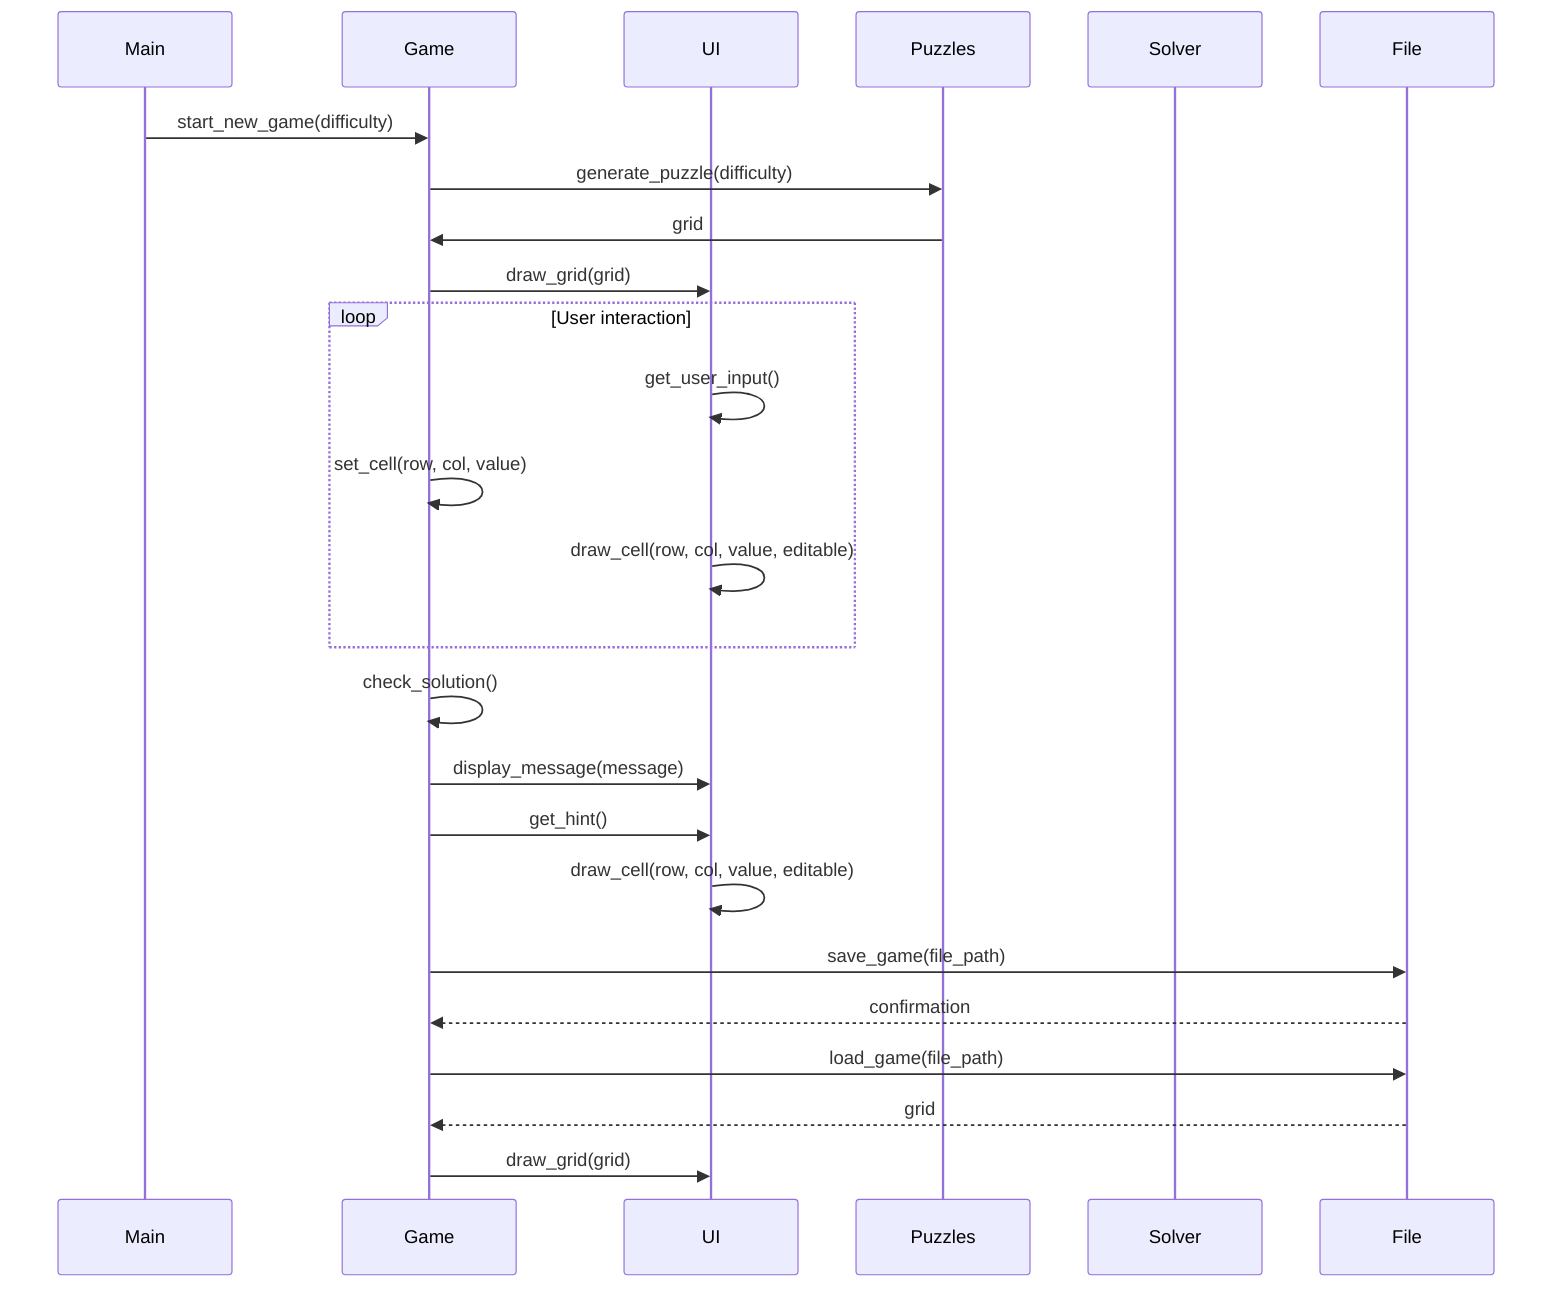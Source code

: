 sequenceDiagram
    participant M as Main
    participant G as Game
    participant U as UI
    participant P as Puzzles
    participant S as Solver
    participant F as File

    M->>G: start_new_game(difficulty)
    G->>P: generate_puzzle(difficulty)
    P->>G: grid
    G->>U: draw_grid(grid)
    loop User interaction
        U->>U: get_user_input()
        G->>G: set_cell(row, col, value)
        U->>U: draw_cell(row, col, value, editable)
    end
    G->>G: check_solution()
    G->>U: display_message(message)
    G->>U: get_hint()
    U->>U: draw_cell(row, col, value, editable)
    G->>F: save_game(file_path)
    F-->>G: confirmation
    G->>F: load_game(file_path)
    F-->>G: grid
    G->>U: draw_grid(grid)